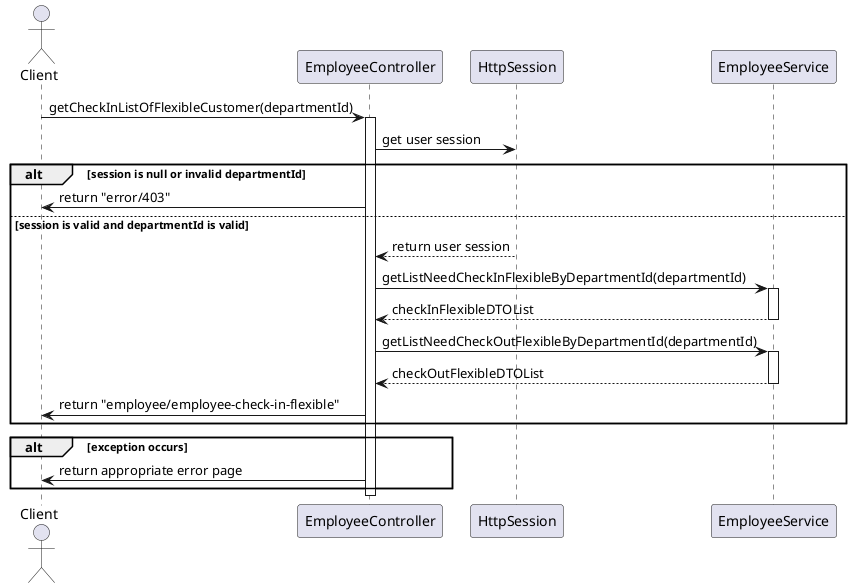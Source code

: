 @startuml
actor Client
participant EmployeeController
participant HttpSession
participant EmployeeService

Client -> EmployeeController : getCheckInListOfFlexibleCustomer(departmentId)
activate EmployeeController

EmployeeController -> HttpSession: get user session
alt session is null or invalid departmentId
    EmployeeController -> Client: return "error/403"
else session is valid and departmentId is valid
    HttpSession --> EmployeeController : return user session
    EmployeeController -> EmployeeService: getListNeedCheckInFlexibleByDepartmentId(departmentId)
    activate EmployeeService
    EmployeeService --> EmployeeController: checkInFlexibleDTOList
    deactivate EmployeeService

    EmployeeController -> EmployeeService: getListNeedCheckOutFlexibleByDepartmentId(departmentId)
    activate EmployeeService
    EmployeeService --> EmployeeController: checkOutFlexibleDTOList
    deactivate EmployeeService

    EmployeeController -> Client: return "employee/employee-check-in-flexible"
end

alt exception occurs
    EmployeeController -> Client: return appropriate error page
end

deactivate EmployeeController
@enduml